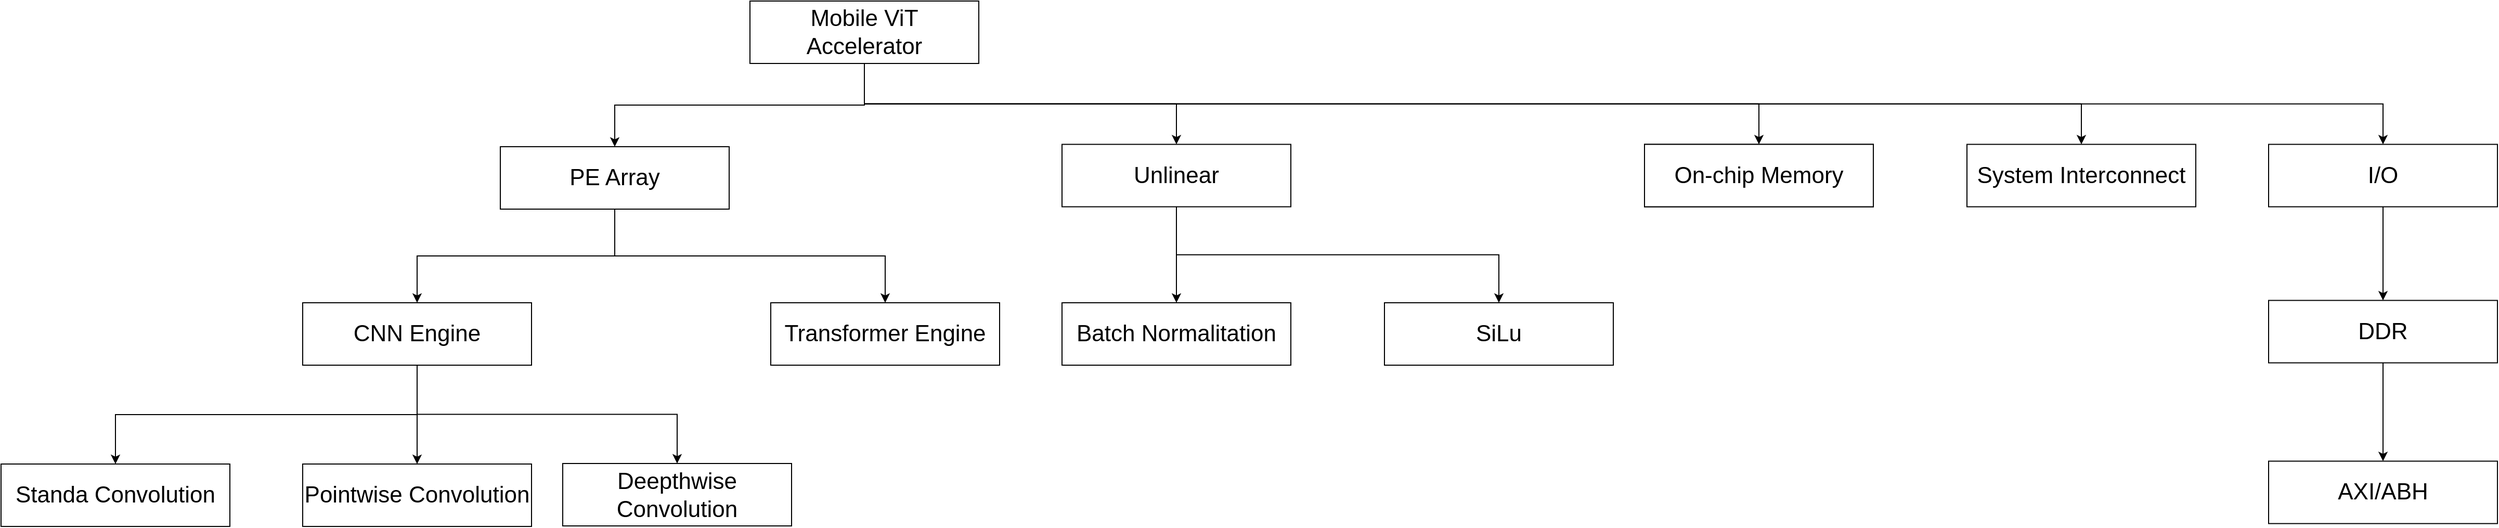 <mxfile version="28.2.5">
  <diagram name="第 1 页" id="hLfTeOwj4Sykmo5FjS3Q">
    <mxGraphModel dx="3804" dy="1620" grid="1" gridSize="10" guides="1" tooltips="1" connect="1" arrows="1" fold="1" page="1" pageScale="1" pageWidth="827" pageHeight="1169" math="0" shadow="0">
      <root>
        <mxCell id="0" />
        <mxCell id="1" parent="0" />
        <mxCell id="aVBEE9bpNf6TRsQgYS8X-20" style="edgeStyle=orthogonalEdgeStyle;rounded=0;orthogonalLoop=1;jettySize=auto;html=1;exitX=0.5;exitY=1;exitDx=0;exitDy=0;entryX=0.5;entryY=0;entryDx=0;entryDy=0;fontSize=22;" parent="1" source="aVBEE9bpNf6TRsQgYS8X-1" target="aVBEE9bpNf6TRsQgYS8X-9" edge="1">
          <mxGeometry relative="1" as="geometry" />
        </mxCell>
        <mxCell id="aVBEE9bpNf6TRsQgYS8X-26" style="edgeStyle=orthogonalEdgeStyle;rounded=0;orthogonalLoop=1;jettySize=auto;html=1;exitX=0.5;exitY=1;exitDx=0;exitDy=0;entryX=0.5;entryY=0;entryDx=0;entryDy=0;fontSize=22;" parent="1" source="aVBEE9bpNf6TRsQgYS8X-1" target="aVBEE9bpNf6TRsQgYS8X-11" edge="1">
          <mxGeometry relative="1" as="geometry" />
        </mxCell>
        <mxCell id="aVBEE9bpNf6TRsQgYS8X-27" style="edgeStyle=orthogonalEdgeStyle;rounded=0;orthogonalLoop=1;jettySize=auto;html=1;exitX=0.5;exitY=1;exitDx=0;exitDy=0;entryX=0.5;entryY=0;entryDx=0;entryDy=0;fontSize=22;" parent="1" source="aVBEE9bpNf6TRsQgYS8X-1" target="aVBEE9bpNf6TRsQgYS8X-12" edge="1">
          <mxGeometry relative="1" as="geometry" />
        </mxCell>
        <mxCell id="aVBEE9bpNf6TRsQgYS8X-28" style="edgeStyle=orthogonalEdgeStyle;rounded=0;orthogonalLoop=1;jettySize=auto;html=1;exitX=0.5;exitY=1;exitDx=0;exitDy=0;entryX=0.5;entryY=0;entryDx=0;entryDy=0;fontSize=22;" parent="1" source="aVBEE9bpNf6TRsQgYS8X-1" target="aVBEE9bpNf6TRsQgYS8X-13" edge="1">
          <mxGeometry relative="1" as="geometry" />
        </mxCell>
        <mxCell id="aVBEE9bpNf6TRsQgYS8X-33" style="edgeStyle=orthogonalEdgeStyle;rounded=0;orthogonalLoop=1;jettySize=auto;html=1;exitX=0.5;exitY=1;exitDx=0;exitDy=0;fontSize=22;" parent="1" source="aVBEE9bpNf6TRsQgYS8X-1" target="aVBEE9bpNf6TRsQgYS8X-32" edge="1">
          <mxGeometry relative="1" as="geometry" />
        </mxCell>
        <mxCell id="aVBEE9bpNf6TRsQgYS8X-1" value="Mobile ViT  Accelerator" style="rounded=0;whiteSpace=wrap;html=1;fontSize=22;" parent="1" vertex="1">
          <mxGeometry x="370" y="80" width="220" height="60" as="geometry" />
        </mxCell>
        <mxCell id="aVBEE9bpNf6TRsQgYS8X-21" style="edgeStyle=orthogonalEdgeStyle;rounded=0;orthogonalLoop=1;jettySize=auto;html=1;exitX=0.5;exitY=1;exitDx=0;exitDy=0;entryX=0.5;entryY=0;entryDx=0;entryDy=0;fontSize=22;" parent="1" source="aVBEE9bpNf6TRsQgYS8X-9" target="aVBEE9bpNf6TRsQgYS8X-15" edge="1">
          <mxGeometry relative="1" as="geometry" />
        </mxCell>
        <mxCell id="aVBEE9bpNf6TRsQgYS8X-22" style="edgeStyle=orthogonalEdgeStyle;rounded=0;orthogonalLoop=1;jettySize=auto;html=1;exitX=0.5;exitY=1;exitDx=0;exitDy=0;entryX=0.5;entryY=0;entryDx=0;entryDy=0;fontSize=22;" parent="1" source="aVBEE9bpNf6TRsQgYS8X-9" target="aVBEE9bpNf6TRsQgYS8X-16" edge="1">
          <mxGeometry relative="1" as="geometry" />
        </mxCell>
        <mxCell id="aVBEE9bpNf6TRsQgYS8X-9" value="PE Array" style="rounded=0;whiteSpace=wrap;html=1;fontSize=22;" parent="1" vertex="1">
          <mxGeometry x="130" y="220" width="220" height="60" as="geometry" />
        </mxCell>
        <mxCell id="aVBEE9bpNf6TRsQgYS8X-10" value="On-chip Memory" style="rounded=0;whiteSpace=wrap;html=1;fontSize=22;" parent="1" vertex="1">
          <mxGeometry x="1230" y="217.75" width="220" height="60" as="geometry" />
        </mxCell>
        <mxCell id="aVBEE9bpNf6TRsQgYS8X-11" value="On-chip Memory" style="rounded=0;whiteSpace=wrap;html=1;fontSize=22;" parent="1" vertex="1">
          <mxGeometry x="1230" y="217.75" width="220" height="60" as="geometry" />
        </mxCell>
        <mxCell id="aVBEE9bpNf6TRsQgYS8X-12" value="System Interconnect" style="rounded=0;whiteSpace=wrap;html=1;fontSize=22;" parent="1" vertex="1">
          <mxGeometry x="1540" y="217.75" width="220" height="60" as="geometry" />
        </mxCell>
        <mxCell id="aVBEE9bpNf6TRsQgYS8X-29" style="edgeStyle=orthogonalEdgeStyle;rounded=0;orthogonalLoop=1;jettySize=auto;html=1;exitX=0.5;exitY=1;exitDx=0;exitDy=0;entryX=0.5;entryY=0;entryDx=0;entryDy=0;fontSize=22;" parent="1" source="aVBEE9bpNf6TRsQgYS8X-13" target="aVBEE9bpNf6TRsQgYS8X-14" edge="1">
          <mxGeometry relative="1" as="geometry" />
        </mxCell>
        <mxCell id="aVBEE9bpNf6TRsQgYS8X-13" value="I/O" style="rounded=0;whiteSpace=wrap;html=1;fontSize=22;" parent="1" vertex="1">
          <mxGeometry x="1830" y="217.75" width="220" height="60" as="geometry" />
        </mxCell>
        <mxCell id="aVBEE9bpNf6TRsQgYS8X-31" style="edgeStyle=orthogonalEdgeStyle;rounded=0;orthogonalLoop=1;jettySize=auto;html=1;exitX=0.5;exitY=1;exitDx=0;exitDy=0;entryX=0.5;entryY=0;entryDx=0;entryDy=0;fontSize=22;" parent="1" source="aVBEE9bpNf6TRsQgYS8X-14" target="aVBEE9bpNf6TRsQgYS8X-30" edge="1">
          <mxGeometry relative="1" as="geometry" />
        </mxCell>
        <mxCell id="aVBEE9bpNf6TRsQgYS8X-14" value="DDR" style="rounded=0;whiteSpace=wrap;html=1;fontSize=22;" parent="1" vertex="1">
          <mxGeometry x="1830" y="367.75" width="220" height="60" as="geometry" />
        </mxCell>
        <mxCell id="aVBEE9bpNf6TRsQgYS8X-23" style="edgeStyle=orthogonalEdgeStyle;rounded=0;orthogonalLoop=1;jettySize=auto;html=1;exitX=0.5;exitY=1;exitDx=0;exitDy=0;fontSize=22;" parent="1" source="aVBEE9bpNf6TRsQgYS8X-15" target="aVBEE9bpNf6TRsQgYS8X-18" edge="1">
          <mxGeometry relative="1" as="geometry" />
        </mxCell>
        <mxCell id="aVBEE9bpNf6TRsQgYS8X-24" style="edgeStyle=orthogonalEdgeStyle;rounded=0;orthogonalLoop=1;jettySize=auto;html=1;exitX=0.5;exitY=1;exitDx=0;exitDy=0;entryX=0.5;entryY=0;entryDx=0;entryDy=0;fontSize=22;" parent="1" source="aVBEE9bpNf6TRsQgYS8X-15" target="aVBEE9bpNf6TRsQgYS8X-17" edge="1">
          <mxGeometry relative="1" as="geometry" />
        </mxCell>
        <mxCell id="aVBEE9bpNf6TRsQgYS8X-25" style="edgeStyle=orthogonalEdgeStyle;rounded=0;orthogonalLoop=1;jettySize=auto;html=1;exitX=0.5;exitY=1;exitDx=0;exitDy=0;entryX=0.5;entryY=0;entryDx=0;entryDy=0;fontSize=22;" parent="1" source="aVBEE9bpNf6TRsQgYS8X-15" target="aVBEE9bpNf6TRsQgYS8X-19" edge="1">
          <mxGeometry relative="1" as="geometry" />
        </mxCell>
        <mxCell id="aVBEE9bpNf6TRsQgYS8X-15" value="CNN Engine" style="rounded=0;whiteSpace=wrap;html=1;fontSize=22;" parent="1" vertex="1">
          <mxGeometry x="-60" y="370" width="220" height="60" as="geometry" />
        </mxCell>
        <mxCell id="aVBEE9bpNf6TRsQgYS8X-16" value="Transformer Engine" style="rounded=0;whiteSpace=wrap;html=1;fontSize=22;" parent="1" vertex="1">
          <mxGeometry x="390" y="370" width="220" height="60" as="geometry" />
        </mxCell>
        <mxCell id="aVBEE9bpNf6TRsQgYS8X-17" value="Standa Convolution" style="rounded=0;whiteSpace=wrap;html=1;fontSize=22;" parent="1" vertex="1">
          <mxGeometry x="-350" y="525" width="220" height="60" as="geometry" />
        </mxCell>
        <mxCell id="aVBEE9bpNf6TRsQgYS8X-18" value="Pointwise Convolution" style="rounded=0;whiteSpace=wrap;html=1;fontSize=22;" parent="1" vertex="1">
          <mxGeometry x="-60" y="525" width="220" height="60" as="geometry" />
        </mxCell>
        <mxCell id="aVBEE9bpNf6TRsQgYS8X-19" value="Deepthwise Convolution" style="rounded=0;whiteSpace=wrap;html=1;fontSize=22;" parent="1" vertex="1">
          <mxGeometry x="190" y="524.5" width="220" height="60" as="geometry" />
        </mxCell>
        <mxCell id="aVBEE9bpNf6TRsQgYS8X-30" value="AXI/ABH" style="rounded=0;whiteSpace=wrap;html=1;fontSize=22;" parent="1" vertex="1">
          <mxGeometry x="1830" y="522.25" width="220" height="60" as="geometry" />
        </mxCell>
        <mxCell id="aVBEE9bpNf6TRsQgYS8X-35" value="" style="edgeStyle=orthogonalEdgeStyle;rounded=0;orthogonalLoop=1;jettySize=auto;html=1;fontSize=22;" parent="1" source="aVBEE9bpNf6TRsQgYS8X-32" target="aVBEE9bpNf6TRsQgYS8X-34" edge="1">
          <mxGeometry relative="1" as="geometry" />
        </mxCell>
        <mxCell id="aVBEE9bpNf6TRsQgYS8X-37" style="edgeStyle=orthogonalEdgeStyle;rounded=0;orthogonalLoop=1;jettySize=auto;html=1;exitX=0.5;exitY=1;exitDx=0;exitDy=0;entryX=0.5;entryY=0;entryDx=0;entryDy=0;fontSize=22;" parent="1" source="aVBEE9bpNf6TRsQgYS8X-32" target="aVBEE9bpNf6TRsQgYS8X-36" edge="1">
          <mxGeometry relative="1" as="geometry" />
        </mxCell>
        <mxCell id="aVBEE9bpNf6TRsQgYS8X-32" value="Unlinear" style="rounded=0;whiteSpace=wrap;html=1;fontSize=22;" parent="1" vertex="1">
          <mxGeometry x="670" y="217.75" width="220" height="60" as="geometry" />
        </mxCell>
        <mxCell id="aVBEE9bpNf6TRsQgYS8X-34" value="Batch Normalitation" style="rounded=0;whiteSpace=wrap;html=1;fontSize=22;" parent="1" vertex="1">
          <mxGeometry x="670" y="370" width="220" height="60" as="geometry" />
        </mxCell>
        <mxCell id="aVBEE9bpNf6TRsQgYS8X-36" value="SiLu" style="rounded=0;whiteSpace=wrap;html=1;fontSize=22;" parent="1" vertex="1">
          <mxGeometry x="980" y="370" width="220" height="60" as="geometry" />
        </mxCell>
      </root>
    </mxGraphModel>
  </diagram>
</mxfile>
